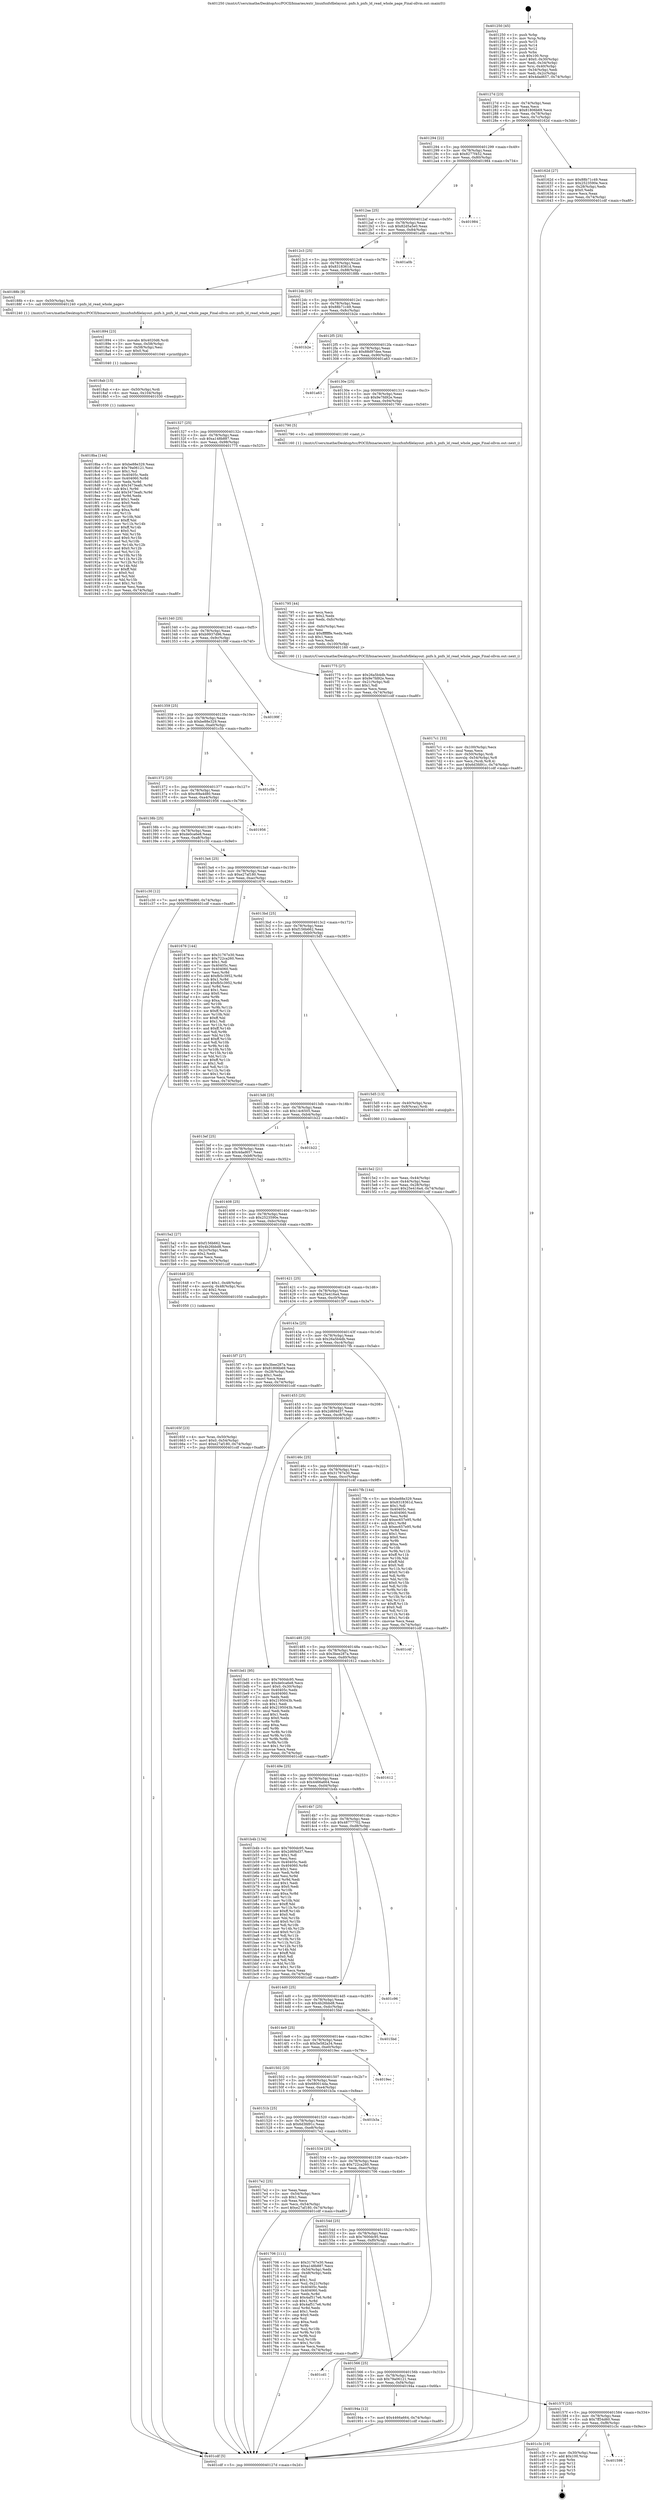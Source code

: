 digraph "0x401250" {
  label = "0x401250 (/mnt/c/Users/mathe/Desktop/tcc/POCII/binaries/extr_linuxfsnfsfilelayout..pnfs.h_pnfs_ld_read_whole_page_Final-ollvm.out::main(0))"
  labelloc = "t"
  node[shape=record]

  Entry [label="",width=0.3,height=0.3,shape=circle,fillcolor=black,style=filled]
  "0x40127d" [label="{
     0x40127d [23]\l
     | [instrs]\l
     &nbsp;&nbsp;0x40127d \<+3\>: mov -0x74(%rbp),%eax\l
     &nbsp;&nbsp;0x401280 \<+2\>: mov %eax,%ecx\l
     &nbsp;&nbsp;0x401282 \<+6\>: sub $0x81806b69,%ecx\l
     &nbsp;&nbsp;0x401288 \<+3\>: mov %eax,-0x78(%rbp)\l
     &nbsp;&nbsp;0x40128b \<+3\>: mov %ecx,-0x7c(%rbp)\l
     &nbsp;&nbsp;0x40128e \<+6\>: je 000000000040162d \<main+0x3dd\>\l
  }"]
  "0x40162d" [label="{
     0x40162d [27]\l
     | [instrs]\l
     &nbsp;&nbsp;0x40162d \<+5\>: mov $0x88b71c49,%eax\l
     &nbsp;&nbsp;0x401632 \<+5\>: mov $0x2523590e,%ecx\l
     &nbsp;&nbsp;0x401637 \<+3\>: mov -0x28(%rbp),%edx\l
     &nbsp;&nbsp;0x40163a \<+3\>: cmp $0x0,%edx\l
     &nbsp;&nbsp;0x40163d \<+3\>: cmove %ecx,%eax\l
     &nbsp;&nbsp;0x401640 \<+3\>: mov %eax,-0x74(%rbp)\l
     &nbsp;&nbsp;0x401643 \<+5\>: jmp 0000000000401cdf \<main+0xa8f\>\l
  }"]
  "0x401294" [label="{
     0x401294 [22]\l
     | [instrs]\l
     &nbsp;&nbsp;0x401294 \<+5\>: jmp 0000000000401299 \<main+0x49\>\l
     &nbsp;&nbsp;0x401299 \<+3\>: mov -0x78(%rbp),%eax\l
     &nbsp;&nbsp;0x40129c \<+5\>: sub $0x8277f452,%eax\l
     &nbsp;&nbsp;0x4012a1 \<+3\>: mov %eax,-0x80(%rbp)\l
     &nbsp;&nbsp;0x4012a4 \<+6\>: je 0000000000401984 \<main+0x734\>\l
  }"]
  Exit [label="",width=0.3,height=0.3,shape=circle,fillcolor=black,style=filled,peripheries=2]
  "0x401984" [label="{
     0x401984\l
  }", style=dashed]
  "0x4012aa" [label="{
     0x4012aa [25]\l
     | [instrs]\l
     &nbsp;&nbsp;0x4012aa \<+5\>: jmp 00000000004012af \<main+0x5f\>\l
     &nbsp;&nbsp;0x4012af \<+3\>: mov -0x78(%rbp),%eax\l
     &nbsp;&nbsp;0x4012b2 \<+5\>: sub $0x82d5a5e0,%eax\l
     &nbsp;&nbsp;0x4012b7 \<+6\>: mov %eax,-0x84(%rbp)\l
     &nbsp;&nbsp;0x4012bd \<+6\>: je 0000000000401a0b \<main+0x7bb\>\l
  }"]
  "0x401598" [label="{
     0x401598\l
  }", style=dashed]
  "0x401a0b" [label="{
     0x401a0b\l
  }", style=dashed]
  "0x4012c3" [label="{
     0x4012c3 [25]\l
     | [instrs]\l
     &nbsp;&nbsp;0x4012c3 \<+5\>: jmp 00000000004012c8 \<main+0x78\>\l
     &nbsp;&nbsp;0x4012c8 \<+3\>: mov -0x78(%rbp),%eax\l
     &nbsp;&nbsp;0x4012cb \<+5\>: sub $0x8318361d,%eax\l
     &nbsp;&nbsp;0x4012d0 \<+6\>: mov %eax,-0x88(%rbp)\l
     &nbsp;&nbsp;0x4012d6 \<+6\>: je 000000000040188b \<main+0x63b\>\l
  }"]
  "0x401c3c" [label="{
     0x401c3c [19]\l
     | [instrs]\l
     &nbsp;&nbsp;0x401c3c \<+3\>: mov -0x30(%rbp),%eax\l
     &nbsp;&nbsp;0x401c3f \<+7\>: add $0x100,%rsp\l
     &nbsp;&nbsp;0x401c46 \<+1\>: pop %rbx\l
     &nbsp;&nbsp;0x401c47 \<+2\>: pop %r12\l
     &nbsp;&nbsp;0x401c49 \<+2\>: pop %r14\l
     &nbsp;&nbsp;0x401c4b \<+2\>: pop %r15\l
     &nbsp;&nbsp;0x401c4d \<+1\>: pop %rbp\l
     &nbsp;&nbsp;0x401c4e \<+1\>: ret\l
  }"]
  "0x40188b" [label="{
     0x40188b [9]\l
     | [instrs]\l
     &nbsp;&nbsp;0x40188b \<+4\>: mov -0x50(%rbp),%rdi\l
     &nbsp;&nbsp;0x40188f \<+5\>: call 0000000000401240 \<pnfs_ld_read_whole_page\>\l
     | [calls]\l
     &nbsp;&nbsp;0x401240 \{1\} (/mnt/c/Users/mathe/Desktop/tcc/POCII/binaries/extr_linuxfsnfsfilelayout..pnfs.h_pnfs_ld_read_whole_page_Final-ollvm.out::pnfs_ld_read_whole_page)\l
  }"]
  "0x4012dc" [label="{
     0x4012dc [25]\l
     | [instrs]\l
     &nbsp;&nbsp;0x4012dc \<+5\>: jmp 00000000004012e1 \<main+0x91\>\l
     &nbsp;&nbsp;0x4012e1 \<+3\>: mov -0x78(%rbp),%eax\l
     &nbsp;&nbsp;0x4012e4 \<+5\>: sub $0x88b71c49,%eax\l
     &nbsp;&nbsp;0x4012e9 \<+6\>: mov %eax,-0x8c(%rbp)\l
     &nbsp;&nbsp;0x4012ef \<+6\>: je 0000000000401b2e \<main+0x8de\>\l
  }"]
  "0x40157f" [label="{
     0x40157f [25]\l
     | [instrs]\l
     &nbsp;&nbsp;0x40157f \<+5\>: jmp 0000000000401584 \<main+0x334\>\l
     &nbsp;&nbsp;0x401584 \<+3\>: mov -0x78(%rbp),%eax\l
     &nbsp;&nbsp;0x401587 \<+5\>: sub $0x7ff34d60,%eax\l
     &nbsp;&nbsp;0x40158c \<+6\>: mov %eax,-0xf8(%rbp)\l
     &nbsp;&nbsp;0x401592 \<+6\>: je 0000000000401c3c \<main+0x9ec\>\l
  }"]
  "0x401b2e" [label="{
     0x401b2e\l
  }", style=dashed]
  "0x4012f5" [label="{
     0x4012f5 [25]\l
     | [instrs]\l
     &nbsp;&nbsp;0x4012f5 \<+5\>: jmp 00000000004012fa \<main+0xaa\>\l
     &nbsp;&nbsp;0x4012fa \<+3\>: mov -0x78(%rbp),%eax\l
     &nbsp;&nbsp;0x4012fd \<+5\>: sub $0x88d97dee,%eax\l
     &nbsp;&nbsp;0x401302 \<+6\>: mov %eax,-0x90(%rbp)\l
     &nbsp;&nbsp;0x401308 \<+6\>: je 0000000000401a63 \<main+0x813\>\l
  }"]
  "0x40194a" [label="{
     0x40194a [12]\l
     | [instrs]\l
     &nbsp;&nbsp;0x40194a \<+7\>: movl $0x4466a664,-0x74(%rbp)\l
     &nbsp;&nbsp;0x401951 \<+5\>: jmp 0000000000401cdf \<main+0xa8f\>\l
  }"]
  "0x401a63" [label="{
     0x401a63\l
  }", style=dashed]
  "0x40130e" [label="{
     0x40130e [25]\l
     | [instrs]\l
     &nbsp;&nbsp;0x40130e \<+5\>: jmp 0000000000401313 \<main+0xc3\>\l
     &nbsp;&nbsp;0x401313 \<+3\>: mov -0x78(%rbp),%eax\l
     &nbsp;&nbsp;0x401316 \<+5\>: sub $0x9e7fd92e,%eax\l
     &nbsp;&nbsp;0x40131b \<+6\>: mov %eax,-0x94(%rbp)\l
     &nbsp;&nbsp;0x401321 \<+6\>: je 0000000000401790 \<main+0x540\>\l
  }"]
  "0x401566" [label="{
     0x401566 [25]\l
     | [instrs]\l
     &nbsp;&nbsp;0x401566 \<+5\>: jmp 000000000040156b \<main+0x31b\>\l
     &nbsp;&nbsp;0x40156b \<+3\>: mov -0x78(%rbp),%eax\l
     &nbsp;&nbsp;0x40156e \<+5\>: sub $0x79a06121,%eax\l
     &nbsp;&nbsp;0x401573 \<+6\>: mov %eax,-0xf4(%rbp)\l
     &nbsp;&nbsp;0x401579 \<+6\>: je 000000000040194a \<main+0x6fa\>\l
  }"]
  "0x401790" [label="{
     0x401790 [5]\l
     | [instrs]\l
     &nbsp;&nbsp;0x401790 \<+5\>: call 0000000000401160 \<next_i\>\l
     | [calls]\l
     &nbsp;&nbsp;0x401160 \{1\} (/mnt/c/Users/mathe/Desktop/tcc/POCII/binaries/extr_linuxfsnfsfilelayout..pnfs.h_pnfs_ld_read_whole_page_Final-ollvm.out::next_i)\l
  }"]
  "0x401327" [label="{
     0x401327 [25]\l
     | [instrs]\l
     &nbsp;&nbsp;0x401327 \<+5\>: jmp 000000000040132c \<main+0xdc\>\l
     &nbsp;&nbsp;0x40132c \<+3\>: mov -0x78(%rbp),%eax\l
     &nbsp;&nbsp;0x40132f \<+5\>: sub $0xa148b887,%eax\l
     &nbsp;&nbsp;0x401334 \<+6\>: mov %eax,-0x98(%rbp)\l
     &nbsp;&nbsp;0x40133a \<+6\>: je 0000000000401775 \<main+0x525\>\l
  }"]
  "0x401cd1" [label="{
     0x401cd1\l
  }", style=dashed]
  "0x401775" [label="{
     0x401775 [27]\l
     | [instrs]\l
     &nbsp;&nbsp;0x401775 \<+5\>: mov $0x26a5b4db,%eax\l
     &nbsp;&nbsp;0x40177a \<+5\>: mov $0x9e7fd92e,%ecx\l
     &nbsp;&nbsp;0x40177f \<+3\>: mov -0x21(%rbp),%dl\l
     &nbsp;&nbsp;0x401782 \<+3\>: test $0x1,%dl\l
     &nbsp;&nbsp;0x401785 \<+3\>: cmovne %ecx,%eax\l
     &nbsp;&nbsp;0x401788 \<+3\>: mov %eax,-0x74(%rbp)\l
     &nbsp;&nbsp;0x40178b \<+5\>: jmp 0000000000401cdf \<main+0xa8f\>\l
  }"]
  "0x401340" [label="{
     0x401340 [25]\l
     | [instrs]\l
     &nbsp;&nbsp;0x401340 \<+5\>: jmp 0000000000401345 \<main+0xf5\>\l
     &nbsp;&nbsp;0x401345 \<+3\>: mov -0x78(%rbp),%eax\l
     &nbsp;&nbsp;0x401348 \<+5\>: sub $0xb9937d96,%eax\l
     &nbsp;&nbsp;0x40134d \<+6\>: mov %eax,-0x9c(%rbp)\l
     &nbsp;&nbsp;0x401353 \<+6\>: je 000000000040199f \<main+0x74f\>\l
  }"]
  "0x4018ba" [label="{
     0x4018ba [144]\l
     | [instrs]\l
     &nbsp;&nbsp;0x4018ba \<+5\>: mov $0xbe88e329,%eax\l
     &nbsp;&nbsp;0x4018bf \<+5\>: mov $0x79a06121,%esi\l
     &nbsp;&nbsp;0x4018c4 \<+2\>: mov $0x1,%cl\l
     &nbsp;&nbsp;0x4018c6 \<+7\>: mov 0x40405c,%edx\l
     &nbsp;&nbsp;0x4018cd \<+8\>: mov 0x404060,%r8d\l
     &nbsp;&nbsp;0x4018d5 \<+3\>: mov %edx,%r9d\l
     &nbsp;&nbsp;0x4018d8 \<+7\>: sub $0x3473eafc,%r9d\l
     &nbsp;&nbsp;0x4018df \<+4\>: sub $0x1,%r9d\l
     &nbsp;&nbsp;0x4018e3 \<+7\>: add $0x3473eafc,%r9d\l
     &nbsp;&nbsp;0x4018ea \<+4\>: imul %r9d,%edx\l
     &nbsp;&nbsp;0x4018ee \<+3\>: and $0x1,%edx\l
     &nbsp;&nbsp;0x4018f1 \<+3\>: cmp $0x0,%edx\l
     &nbsp;&nbsp;0x4018f4 \<+4\>: sete %r10b\l
     &nbsp;&nbsp;0x4018f8 \<+4\>: cmp $0xa,%r8d\l
     &nbsp;&nbsp;0x4018fc \<+4\>: setl %r11b\l
     &nbsp;&nbsp;0x401900 \<+3\>: mov %r10b,%bl\l
     &nbsp;&nbsp;0x401903 \<+3\>: xor $0xff,%bl\l
     &nbsp;&nbsp;0x401906 \<+3\>: mov %r11b,%r14b\l
     &nbsp;&nbsp;0x401909 \<+4\>: xor $0xff,%r14b\l
     &nbsp;&nbsp;0x40190d \<+3\>: xor $0x0,%cl\l
     &nbsp;&nbsp;0x401910 \<+3\>: mov %bl,%r15b\l
     &nbsp;&nbsp;0x401913 \<+4\>: and $0x0,%r15b\l
     &nbsp;&nbsp;0x401917 \<+3\>: and %cl,%r10b\l
     &nbsp;&nbsp;0x40191a \<+3\>: mov %r14b,%r12b\l
     &nbsp;&nbsp;0x40191d \<+4\>: and $0x0,%r12b\l
     &nbsp;&nbsp;0x401921 \<+3\>: and %cl,%r11b\l
     &nbsp;&nbsp;0x401924 \<+3\>: or %r10b,%r15b\l
     &nbsp;&nbsp;0x401927 \<+3\>: or %r11b,%r12b\l
     &nbsp;&nbsp;0x40192a \<+3\>: xor %r12b,%r15b\l
     &nbsp;&nbsp;0x40192d \<+3\>: or %r14b,%bl\l
     &nbsp;&nbsp;0x401930 \<+3\>: xor $0xff,%bl\l
     &nbsp;&nbsp;0x401933 \<+3\>: or $0x0,%cl\l
     &nbsp;&nbsp;0x401936 \<+2\>: and %cl,%bl\l
     &nbsp;&nbsp;0x401938 \<+3\>: or %bl,%r15b\l
     &nbsp;&nbsp;0x40193b \<+4\>: test $0x1,%r15b\l
     &nbsp;&nbsp;0x40193f \<+3\>: cmovne %esi,%eax\l
     &nbsp;&nbsp;0x401942 \<+3\>: mov %eax,-0x74(%rbp)\l
     &nbsp;&nbsp;0x401945 \<+5\>: jmp 0000000000401cdf \<main+0xa8f\>\l
  }"]
  "0x40199f" [label="{
     0x40199f\l
  }", style=dashed]
  "0x401359" [label="{
     0x401359 [25]\l
     | [instrs]\l
     &nbsp;&nbsp;0x401359 \<+5\>: jmp 000000000040135e \<main+0x10e\>\l
     &nbsp;&nbsp;0x40135e \<+3\>: mov -0x78(%rbp),%eax\l
     &nbsp;&nbsp;0x401361 \<+5\>: sub $0xbe88e329,%eax\l
     &nbsp;&nbsp;0x401366 \<+6\>: mov %eax,-0xa0(%rbp)\l
     &nbsp;&nbsp;0x40136c \<+6\>: je 0000000000401c5b \<main+0xa0b\>\l
  }"]
  "0x4018ab" [label="{
     0x4018ab [15]\l
     | [instrs]\l
     &nbsp;&nbsp;0x4018ab \<+4\>: mov -0x50(%rbp),%rdi\l
     &nbsp;&nbsp;0x4018af \<+6\>: mov %eax,-0x104(%rbp)\l
     &nbsp;&nbsp;0x4018b5 \<+5\>: call 0000000000401030 \<free@plt\>\l
     | [calls]\l
     &nbsp;&nbsp;0x401030 \{1\} (unknown)\l
  }"]
  "0x401c5b" [label="{
     0x401c5b\l
  }", style=dashed]
  "0x401372" [label="{
     0x401372 [25]\l
     | [instrs]\l
     &nbsp;&nbsp;0x401372 \<+5\>: jmp 0000000000401377 \<main+0x127\>\l
     &nbsp;&nbsp;0x401377 \<+3\>: mov -0x78(%rbp),%eax\l
     &nbsp;&nbsp;0x40137a \<+5\>: sub $0xc69a4d80,%eax\l
     &nbsp;&nbsp;0x40137f \<+6\>: mov %eax,-0xa4(%rbp)\l
     &nbsp;&nbsp;0x401385 \<+6\>: je 0000000000401956 \<main+0x706\>\l
  }"]
  "0x401894" [label="{
     0x401894 [23]\l
     | [instrs]\l
     &nbsp;&nbsp;0x401894 \<+10\>: movabs $0x4020d6,%rdi\l
     &nbsp;&nbsp;0x40189e \<+3\>: mov %eax,-0x58(%rbp)\l
     &nbsp;&nbsp;0x4018a1 \<+3\>: mov -0x58(%rbp),%esi\l
     &nbsp;&nbsp;0x4018a4 \<+2\>: mov $0x0,%al\l
     &nbsp;&nbsp;0x4018a6 \<+5\>: call 0000000000401040 \<printf@plt\>\l
     | [calls]\l
     &nbsp;&nbsp;0x401040 \{1\} (unknown)\l
  }"]
  "0x401956" [label="{
     0x401956\l
  }", style=dashed]
  "0x40138b" [label="{
     0x40138b [25]\l
     | [instrs]\l
     &nbsp;&nbsp;0x40138b \<+5\>: jmp 0000000000401390 \<main+0x140\>\l
     &nbsp;&nbsp;0x401390 \<+3\>: mov -0x78(%rbp),%eax\l
     &nbsp;&nbsp;0x401393 \<+5\>: sub $0xde0ca6e8,%eax\l
     &nbsp;&nbsp;0x401398 \<+6\>: mov %eax,-0xa8(%rbp)\l
     &nbsp;&nbsp;0x40139e \<+6\>: je 0000000000401c30 \<main+0x9e0\>\l
  }"]
  "0x4017c1" [label="{
     0x4017c1 [33]\l
     | [instrs]\l
     &nbsp;&nbsp;0x4017c1 \<+6\>: mov -0x100(%rbp),%ecx\l
     &nbsp;&nbsp;0x4017c7 \<+3\>: imul %eax,%ecx\l
     &nbsp;&nbsp;0x4017ca \<+4\>: mov -0x50(%rbp),%rdi\l
     &nbsp;&nbsp;0x4017ce \<+4\>: movslq -0x54(%rbp),%r8\l
     &nbsp;&nbsp;0x4017d2 \<+4\>: mov %ecx,(%rdi,%r8,4)\l
     &nbsp;&nbsp;0x4017d6 \<+7\>: movl $0x6d3fd91c,-0x74(%rbp)\l
     &nbsp;&nbsp;0x4017dd \<+5\>: jmp 0000000000401cdf \<main+0xa8f\>\l
  }"]
  "0x401c30" [label="{
     0x401c30 [12]\l
     | [instrs]\l
     &nbsp;&nbsp;0x401c30 \<+7\>: movl $0x7ff34d60,-0x74(%rbp)\l
     &nbsp;&nbsp;0x401c37 \<+5\>: jmp 0000000000401cdf \<main+0xa8f\>\l
  }"]
  "0x4013a4" [label="{
     0x4013a4 [25]\l
     | [instrs]\l
     &nbsp;&nbsp;0x4013a4 \<+5\>: jmp 00000000004013a9 \<main+0x159\>\l
     &nbsp;&nbsp;0x4013a9 \<+3\>: mov -0x78(%rbp),%eax\l
     &nbsp;&nbsp;0x4013ac \<+5\>: sub $0xe27af180,%eax\l
     &nbsp;&nbsp;0x4013b1 \<+6\>: mov %eax,-0xac(%rbp)\l
     &nbsp;&nbsp;0x4013b7 \<+6\>: je 0000000000401676 \<main+0x426\>\l
  }"]
  "0x401795" [label="{
     0x401795 [44]\l
     | [instrs]\l
     &nbsp;&nbsp;0x401795 \<+2\>: xor %ecx,%ecx\l
     &nbsp;&nbsp;0x401797 \<+5\>: mov $0x2,%edx\l
     &nbsp;&nbsp;0x40179c \<+6\>: mov %edx,-0xfc(%rbp)\l
     &nbsp;&nbsp;0x4017a2 \<+1\>: cltd\l
     &nbsp;&nbsp;0x4017a3 \<+6\>: mov -0xfc(%rbp),%esi\l
     &nbsp;&nbsp;0x4017a9 \<+2\>: idiv %esi\l
     &nbsp;&nbsp;0x4017ab \<+6\>: imul $0xfffffffe,%edx,%edx\l
     &nbsp;&nbsp;0x4017b1 \<+3\>: sub $0x1,%ecx\l
     &nbsp;&nbsp;0x4017b4 \<+2\>: sub %ecx,%edx\l
     &nbsp;&nbsp;0x4017b6 \<+6\>: mov %edx,-0x100(%rbp)\l
     &nbsp;&nbsp;0x4017bc \<+5\>: call 0000000000401160 \<next_i\>\l
     | [calls]\l
     &nbsp;&nbsp;0x401160 \{1\} (/mnt/c/Users/mathe/Desktop/tcc/POCII/binaries/extr_linuxfsnfsfilelayout..pnfs.h_pnfs_ld_read_whole_page_Final-ollvm.out::next_i)\l
  }"]
  "0x401676" [label="{
     0x401676 [144]\l
     | [instrs]\l
     &nbsp;&nbsp;0x401676 \<+5\>: mov $0x31767e30,%eax\l
     &nbsp;&nbsp;0x40167b \<+5\>: mov $0x722ca260,%ecx\l
     &nbsp;&nbsp;0x401680 \<+2\>: mov $0x1,%dl\l
     &nbsp;&nbsp;0x401682 \<+7\>: mov 0x40405c,%esi\l
     &nbsp;&nbsp;0x401689 \<+7\>: mov 0x404060,%edi\l
     &nbsp;&nbsp;0x401690 \<+3\>: mov %esi,%r8d\l
     &nbsp;&nbsp;0x401693 \<+7\>: add $0xfb5c3952,%r8d\l
     &nbsp;&nbsp;0x40169a \<+4\>: sub $0x1,%r8d\l
     &nbsp;&nbsp;0x40169e \<+7\>: sub $0xfb5c3952,%r8d\l
     &nbsp;&nbsp;0x4016a5 \<+4\>: imul %r8d,%esi\l
     &nbsp;&nbsp;0x4016a9 \<+3\>: and $0x1,%esi\l
     &nbsp;&nbsp;0x4016ac \<+3\>: cmp $0x0,%esi\l
     &nbsp;&nbsp;0x4016af \<+4\>: sete %r9b\l
     &nbsp;&nbsp;0x4016b3 \<+3\>: cmp $0xa,%edi\l
     &nbsp;&nbsp;0x4016b6 \<+4\>: setl %r10b\l
     &nbsp;&nbsp;0x4016ba \<+3\>: mov %r9b,%r11b\l
     &nbsp;&nbsp;0x4016bd \<+4\>: xor $0xff,%r11b\l
     &nbsp;&nbsp;0x4016c1 \<+3\>: mov %r10b,%bl\l
     &nbsp;&nbsp;0x4016c4 \<+3\>: xor $0xff,%bl\l
     &nbsp;&nbsp;0x4016c7 \<+3\>: xor $0x1,%dl\l
     &nbsp;&nbsp;0x4016ca \<+3\>: mov %r11b,%r14b\l
     &nbsp;&nbsp;0x4016cd \<+4\>: and $0xff,%r14b\l
     &nbsp;&nbsp;0x4016d1 \<+3\>: and %dl,%r9b\l
     &nbsp;&nbsp;0x4016d4 \<+3\>: mov %bl,%r15b\l
     &nbsp;&nbsp;0x4016d7 \<+4\>: and $0xff,%r15b\l
     &nbsp;&nbsp;0x4016db \<+3\>: and %dl,%r10b\l
     &nbsp;&nbsp;0x4016de \<+3\>: or %r9b,%r14b\l
     &nbsp;&nbsp;0x4016e1 \<+3\>: or %r10b,%r15b\l
     &nbsp;&nbsp;0x4016e4 \<+3\>: xor %r15b,%r14b\l
     &nbsp;&nbsp;0x4016e7 \<+3\>: or %bl,%r11b\l
     &nbsp;&nbsp;0x4016ea \<+4\>: xor $0xff,%r11b\l
     &nbsp;&nbsp;0x4016ee \<+3\>: or $0x1,%dl\l
     &nbsp;&nbsp;0x4016f1 \<+3\>: and %dl,%r11b\l
     &nbsp;&nbsp;0x4016f4 \<+3\>: or %r11b,%r14b\l
     &nbsp;&nbsp;0x4016f7 \<+4\>: test $0x1,%r14b\l
     &nbsp;&nbsp;0x4016fb \<+3\>: cmovne %ecx,%eax\l
     &nbsp;&nbsp;0x4016fe \<+3\>: mov %eax,-0x74(%rbp)\l
     &nbsp;&nbsp;0x401701 \<+5\>: jmp 0000000000401cdf \<main+0xa8f\>\l
  }"]
  "0x4013bd" [label="{
     0x4013bd [25]\l
     | [instrs]\l
     &nbsp;&nbsp;0x4013bd \<+5\>: jmp 00000000004013c2 \<main+0x172\>\l
     &nbsp;&nbsp;0x4013c2 \<+3\>: mov -0x78(%rbp),%eax\l
     &nbsp;&nbsp;0x4013c5 \<+5\>: sub $0xf156b662,%eax\l
     &nbsp;&nbsp;0x4013ca \<+6\>: mov %eax,-0xb0(%rbp)\l
     &nbsp;&nbsp;0x4013d0 \<+6\>: je 00000000004015d5 \<main+0x385\>\l
  }"]
  "0x40154d" [label="{
     0x40154d [25]\l
     | [instrs]\l
     &nbsp;&nbsp;0x40154d \<+5\>: jmp 0000000000401552 \<main+0x302\>\l
     &nbsp;&nbsp;0x401552 \<+3\>: mov -0x78(%rbp),%eax\l
     &nbsp;&nbsp;0x401555 \<+5\>: sub $0x7600dc95,%eax\l
     &nbsp;&nbsp;0x40155a \<+6\>: mov %eax,-0xf0(%rbp)\l
     &nbsp;&nbsp;0x401560 \<+6\>: je 0000000000401cd1 \<main+0xa81\>\l
  }"]
  "0x4015d5" [label="{
     0x4015d5 [13]\l
     | [instrs]\l
     &nbsp;&nbsp;0x4015d5 \<+4\>: mov -0x40(%rbp),%rax\l
     &nbsp;&nbsp;0x4015d9 \<+4\>: mov 0x8(%rax),%rdi\l
     &nbsp;&nbsp;0x4015dd \<+5\>: call 0000000000401060 \<atoi@plt\>\l
     | [calls]\l
     &nbsp;&nbsp;0x401060 \{1\} (unknown)\l
  }"]
  "0x4013d6" [label="{
     0x4013d6 [25]\l
     | [instrs]\l
     &nbsp;&nbsp;0x4013d6 \<+5\>: jmp 00000000004013db \<main+0x18b\>\l
     &nbsp;&nbsp;0x4013db \<+3\>: mov -0x78(%rbp),%eax\l
     &nbsp;&nbsp;0x4013de \<+5\>: sub $0x14c6505,%eax\l
     &nbsp;&nbsp;0x4013e3 \<+6\>: mov %eax,-0xb4(%rbp)\l
     &nbsp;&nbsp;0x4013e9 \<+6\>: je 0000000000401b22 \<main+0x8d2\>\l
  }"]
  "0x401706" [label="{
     0x401706 [111]\l
     | [instrs]\l
     &nbsp;&nbsp;0x401706 \<+5\>: mov $0x31767e30,%eax\l
     &nbsp;&nbsp;0x40170b \<+5\>: mov $0xa148b887,%ecx\l
     &nbsp;&nbsp;0x401710 \<+3\>: mov -0x54(%rbp),%edx\l
     &nbsp;&nbsp;0x401713 \<+3\>: cmp -0x48(%rbp),%edx\l
     &nbsp;&nbsp;0x401716 \<+4\>: setl %sil\l
     &nbsp;&nbsp;0x40171a \<+4\>: and $0x1,%sil\l
     &nbsp;&nbsp;0x40171e \<+4\>: mov %sil,-0x21(%rbp)\l
     &nbsp;&nbsp;0x401722 \<+7\>: mov 0x40405c,%edx\l
     &nbsp;&nbsp;0x401729 \<+7\>: mov 0x404060,%edi\l
     &nbsp;&nbsp;0x401730 \<+3\>: mov %edx,%r8d\l
     &nbsp;&nbsp;0x401733 \<+7\>: add $0x4af517e6,%r8d\l
     &nbsp;&nbsp;0x40173a \<+4\>: sub $0x1,%r8d\l
     &nbsp;&nbsp;0x40173e \<+7\>: sub $0x4af517e6,%r8d\l
     &nbsp;&nbsp;0x401745 \<+4\>: imul %r8d,%edx\l
     &nbsp;&nbsp;0x401749 \<+3\>: and $0x1,%edx\l
     &nbsp;&nbsp;0x40174c \<+3\>: cmp $0x0,%edx\l
     &nbsp;&nbsp;0x40174f \<+4\>: sete %sil\l
     &nbsp;&nbsp;0x401753 \<+3\>: cmp $0xa,%edi\l
     &nbsp;&nbsp;0x401756 \<+4\>: setl %r9b\l
     &nbsp;&nbsp;0x40175a \<+3\>: mov %sil,%r10b\l
     &nbsp;&nbsp;0x40175d \<+3\>: and %r9b,%r10b\l
     &nbsp;&nbsp;0x401760 \<+3\>: xor %r9b,%sil\l
     &nbsp;&nbsp;0x401763 \<+3\>: or %sil,%r10b\l
     &nbsp;&nbsp;0x401766 \<+4\>: test $0x1,%r10b\l
     &nbsp;&nbsp;0x40176a \<+3\>: cmovne %ecx,%eax\l
     &nbsp;&nbsp;0x40176d \<+3\>: mov %eax,-0x74(%rbp)\l
     &nbsp;&nbsp;0x401770 \<+5\>: jmp 0000000000401cdf \<main+0xa8f\>\l
  }"]
  "0x401b22" [label="{
     0x401b22\l
  }", style=dashed]
  "0x4013ef" [label="{
     0x4013ef [25]\l
     | [instrs]\l
     &nbsp;&nbsp;0x4013ef \<+5\>: jmp 00000000004013f4 \<main+0x1a4\>\l
     &nbsp;&nbsp;0x4013f4 \<+3\>: mov -0x78(%rbp),%eax\l
     &nbsp;&nbsp;0x4013f7 \<+5\>: sub $0x4dad657,%eax\l
     &nbsp;&nbsp;0x4013fc \<+6\>: mov %eax,-0xb8(%rbp)\l
     &nbsp;&nbsp;0x401402 \<+6\>: je 00000000004015a2 \<main+0x352\>\l
  }"]
  "0x401534" [label="{
     0x401534 [25]\l
     | [instrs]\l
     &nbsp;&nbsp;0x401534 \<+5\>: jmp 0000000000401539 \<main+0x2e9\>\l
     &nbsp;&nbsp;0x401539 \<+3\>: mov -0x78(%rbp),%eax\l
     &nbsp;&nbsp;0x40153c \<+5\>: sub $0x722ca260,%eax\l
     &nbsp;&nbsp;0x401541 \<+6\>: mov %eax,-0xec(%rbp)\l
     &nbsp;&nbsp;0x401547 \<+6\>: je 0000000000401706 \<main+0x4b6\>\l
  }"]
  "0x4015a2" [label="{
     0x4015a2 [27]\l
     | [instrs]\l
     &nbsp;&nbsp;0x4015a2 \<+5\>: mov $0xf156b662,%eax\l
     &nbsp;&nbsp;0x4015a7 \<+5\>: mov $0x4b26bbd8,%ecx\l
     &nbsp;&nbsp;0x4015ac \<+3\>: mov -0x2c(%rbp),%edx\l
     &nbsp;&nbsp;0x4015af \<+3\>: cmp $0x2,%edx\l
     &nbsp;&nbsp;0x4015b2 \<+3\>: cmovne %ecx,%eax\l
     &nbsp;&nbsp;0x4015b5 \<+3\>: mov %eax,-0x74(%rbp)\l
     &nbsp;&nbsp;0x4015b8 \<+5\>: jmp 0000000000401cdf \<main+0xa8f\>\l
  }"]
  "0x401408" [label="{
     0x401408 [25]\l
     | [instrs]\l
     &nbsp;&nbsp;0x401408 \<+5\>: jmp 000000000040140d \<main+0x1bd\>\l
     &nbsp;&nbsp;0x40140d \<+3\>: mov -0x78(%rbp),%eax\l
     &nbsp;&nbsp;0x401410 \<+5\>: sub $0x2523590e,%eax\l
     &nbsp;&nbsp;0x401415 \<+6\>: mov %eax,-0xbc(%rbp)\l
     &nbsp;&nbsp;0x40141b \<+6\>: je 0000000000401648 \<main+0x3f8\>\l
  }"]
  "0x401cdf" [label="{
     0x401cdf [5]\l
     | [instrs]\l
     &nbsp;&nbsp;0x401cdf \<+5\>: jmp 000000000040127d \<main+0x2d\>\l
  }"]
  "0x401250" [label="{
     0x401250 [45]\l
     | [instrs]\l
     &nbsp;&nbsp;0x401250 \<+1\>: push %rbp\l
     &nbsp;&nbsp;0x401251 \<+3\>: mov %rsp,%rbp\l
     &nbsp;&nbsp;0x401254 \<+2\>: push %r15\l
     &nbsp;&nbsp;0x401256 \<+2\>: push %r14\l
     &nbsp;&nbsp;0x401258 \<+2\>: push %r12\l
     &nbsp;&nbsp;0x40125a \<+1\>: push %rbx\l
     &nbsp;&nbsp;0x40125b \<+7\>: sub $0x100,%rsp\l
     &nbsp;&nbsp;0x401262 \<+7\>: movl $0x0,-0x30(%rbp)\l
     &nbsp;&nbsp;0x401269 \<+3\>: mov %edi,-0x34(%rbp)\l
     &nbsp;&nbsp;0x40126c \<+4\>: mov %rsi,-0x40(%rbp)\l
     &nbsp;&nbsp;0x401270 \<+3\>: mov -0x34(%rbp),%edi\l
     &nbsp;&nbsp;0x401273 \<+3\>: mov %edi,-0x2c(%rbp)\l
     &nbsp;&nbsp;0x401276 \<+7\>: movl $0x4dad657,-0x74(%rbp)\l
  }"]
  "0x4015e2" [label="{
     0x4015e2 [21]\l
     | [instrs]\l
     &nbsp;&nbsp;0x4015e2 \<+3\>: mov %eax,-0x44(%rbp)\l
     &nbsp;&nbsp;0x4015e5 \<+3\>: mov -0x44(%rbp),%eax\l
     &nbsp;&nbsp;0x4015e8 \<+3\>: mov %eax,-0x28(%rbp)\l
     &nbsp;&nbsp;0x4015eb \<+7\>: movl $0x25e416a4,-0x74(%rbp)\l
     &nbsp;&nbsp;0x4015f2 \<+5\>: jmp 0000000000401cdf \<main+0xa8f\>\l
  }"]
  "0x4017e2" [label="{
     0x4017e2 [25]\l
     | [instrs]\l
     &nbsp;&nbsp;0x4017e2 \<+2\>: xor %eax,%eax\l
     &nbsp;&nbsp;0x4017e4 \<+3\>: mov -0x54(%rbp),%ecx\l
     &nbsp;&nbsp;0x4017e7 \<+3\>: sub $0x1,%eax\l
     &nbsp;&nbsp;0x4017ea \<+2\>: sub %eax,%ecx\l
     &nbsp;&nbsp;0x4017ec \<+3\>: mov %ecx,-0x54(%rbp)\l
     &nbsp;&nbsp;0x4017ef \<+7\>: movl $0xe27af180,-0x74(%rbp)\l
     &nbsp;&nbsp;0x4017f6 \<+5\>: jmp 0000000000401cdf \<main+0xa8f\>\l
  }"]
  "0x401648" [label="{
     0x401648 [23]\l
     | [instrs]\l
     &nbsp;&nbsp;0x401648 \<+7\>: movl $0x1,-0x48(%rbp)\l
     &nbsp;&nbsp;0x40164f \<+4\>: movslq -0x48(%rbp),%rax\l
     &nbsp;&nbsp;0x401653 \<+4\>: shl $0x2,%rax\l
     &nbsp;&nbsp;0x401657 \<+3\>: mov %rax,%rdi\l
     &nbsp;&nbsp;0x40165a \<+5\>: call 0000000000401050 \<malloc@plt\>\l
     | [calls]\l
     &nbsp;&nbsp;0x401050 \{1\} (unknown)\l
  }"]
  "0x401421" [label="{
     0x401421 [25]\l
     | [instrs]\l
     &nbsp;&nbsp;0x401421 \<+5\>: jmp 0000000000401426 \<main+0x1d6\>\l
     &nbsp;&nbsp;0x401426 \<+3\>: mov -0x78(%rbp),%eax\l
     &nbsp;&nbsp;0x401429 \<+5\>: sub $0x25e416a4,%eax\l
     &nbsp;&nbsp;0x40142e \<+6\>: mov %eax,-0xc0(%rbp)\l
     &nbsp;&nbsp;0x401434 \<+6\>: je 00000000004015f7 \<main+0x3a7\>\l
  }"]
  "0x40151b" [label="{
     0x40151b [25]\l
     | [instrs]\l
     &nbsp;&nbsp;0x40151b \<+5\>: jmp 0000000000401520 \<main+0x2d0\>\l
     &nbsp;&nbsp;0x401520 \<+3\>: mov -0x78(%rbp),%eax\l
     &nbsp;&nbsp;0x401523 \<+5\>: sub $0x6d3fd91c,%eax\l
     &nbsp;&nbsp;0x401528 \<+6\>: mov %eax,-0xe8(%rbp)\l
     &nbsp;&nbsp;0x40152e \<+6\>: je 00000000004017e2 \<main+0x592\>\l
  }"]
  "0x4015f7" [label="{
     0x4015f7 [27]\l
     | [instrs]\l
     &nbsp;&nbsp;0x4015f7 \<+5\>: mov $0x3bee287a,%eax\l
     &nbsp;&nbsp;0x4015fc \<+5\>: mov $0x81806b69,%ecx\l
     &nbsp;&nbsp;0x401601 \<+3\>: mov -0x28(%rbp),%edx\l
     &nbsp;&nbsp;0x401604 \<+3\>: cmp $0x1,%edx\l
     &nbsp;&nbsp;0x401607 \<+3\>: cmovl %ecx,%eax\l
     &nbsp;&nbsp;0x40160a \<+3\>: mov %eax,-0x74(%rbp)\l
     &nbsp;&nbsp;0x40160d \<+5\>: jmp 0000000000401cdf \<main+0xa8f\>\l
  }"]
  "0x40143a" [label="{
     0x40143a [25]\l
     | [instrs]\l
     &nbsp;&nbsp;0x40143a \<+5\>: jmp 000000000040143f \<main+0x1ef\>\l
     &nbsp;&nbsp;0x40143f \<+3\>: mov -0x78(%rbp),%eax\l
     &nbsp;&nbsp;0x401442 \<+5\>: sub $0x26a5b4db,%eax\l
     &nbsp;&nbsp;0x401447 \<+6\>: mov %eax,-0xc4(%rbp)\l
     &nbsp;&nbsp;0x40144d \<+6\>: je 00000000004017fb \<main+0x5ab\>\l
  }"]
  "0x40165f" [label="{
     0x40165f [23]\l
     | [instrs]\l
     &nbsp;&nbsp;0x40165f \<+4\>: mov %rax,-0x50(%rbp)\l
     &nbsp;&nbsp;0x401663 \<+7\>: movl $0x0,-0x54(%rbp)\l
     &nbsp;&nbsp;0x40166a \<+7\>: movl $0xe27af180,-0x74(%rbp)\l
     &nbsp;&nbsp;0x401671 \<+5\>: jmp 0000000000401cdf \<main+0xa8f\>\l
  }"]
  "0x401b3a" [label="{
     0x401b3a\l
  }", style=dashed]
  "0x4017fb" [label="{
     0x4017fb [144]\l
     | [instrs]\l
     &nbsp;&nbsp;0x4017fb \<+5\>: mov $0xbe88e329,%eax\l
     &nbsp;&nbsp;0x401800 \<+5\>: mov $0x8318361d,%ecx\l
     &nbsp;&nbsp;0x401805 \<+2\>: mov $0x1,%dl\l
     &nbsp;&nbsp;0x401807 \<+7\>: mov 0x40405c,%esi\l
     &nbsp;&nbsp;0x40180e \<+7\>: mov 0x404060,%edi\l
     &nbsp;&nbsp;0x401815 \<+3\>: mov %esi,%r8d\l
     &nbsp;&nbsp;0x401818 \<+7\>: add $0xec657e95,%r8d\l
     &nbsp;&nbsp;0x40181f \<+4\>: sub $0x1,%r8d\l
     &nbsp;&nbsp;0x401823 \<+7\>: sub $0xec657e95,%r8d\l
     &nbsp;&nbsp;0x40182a \<+4\>: imul %r8d,%esi\l
     &nbsp;&nbsp;0x40182e \<+3\>: and $0x1,%esi\l
     &nbsp;&nbsp;0x401831 \<+3\>: cmp $0x0,%esi\l
     &nbsp;&nbsp;0x401834 \<+4\>: sete %r9b\l
     &nbsp;&nbsp;0x401838 \<+3\>: cmp $0xa,%edi\l
     &nbsp;&nbsp;0x40183b \<+4\>: setl %r10b\l
     &nbsp;&nbsp;0x40183f \<+3\>: mov %r9b,%r11b\l
     &nbsp;&nbsp;0x401842 \<+4\>: xor $0xff,%r11b\l
     &nbsp;&nbsp;0x401846 \<+3\>: mov %r10b,%bl\l
     &nbsp;&nbsp;0x401849 \<+3\>: xor $0xff,%bl\l
     &nbsp;&nbsp;0x40184c \<+3\>: xor $0x0,%dl\l
     &nbsp;&nbsp;0x40184f \<+3\>: mov %r11b,%r14b\l
     &nbsp;&nbsp;0x401852 \<+4\>: and $0x0,%r14b\l
     &nbsp;&nbsp;0x401856 \<+3\>: and %dl,%r9b\l
     &nbsp;&nbsp;0x401859 \<+3\>: mov %bl,%r15b\l
     &nbsp;&nbsp;0x40185c \<+4\>: and $0x0,%r15b\l
     &nbsp;&nbsp;0x401860 \<+3\>: and %dl,%r10b\l
     &nbsp;&nbsp;0x401863 \<+3\>: or %r9b,%r14b\l
     &nbsp;&nbsp;0x401866 \<+3\>: or %r10b,%r15b\l
     &nbsp;&nbsp;0x401869 \<+3\>: xor %r15b,%r14b\l
     &nbsp;&nbsp;0x40186c \<+3\>: or %bl,%r11b\l
     &nbsp;&nbsp;0x40186f \<+4\>: xor $0xff,%r11b\l
     &nbsp;&nbsp;0x401873 \<+3\>: or $0x0,%dl\l
     &nbsp;&nbsp;0x401876 \<+3\>: and %dl,%r11b\l
     &nbsp;&nbsp;0x401879 \<+3\>: or %r11b,%r14b\l
     &nbsp;&nbsp;0x40187c \<+4\>: test $0x1,%r14b\l
     &nbsp;&nbsp;0x401880 \<+3\>: cmovne %ecx,%eax\l
     &nbsp;&nbsp;0x401883 \<+3\>: mov %eax,-0x74(%rbp)\l
     &nbsp;&nbsp;0x401886 \<+5\>: jmp 0000000000401cdf \<main+0xa8f\>\l
  }"]
  "0x401453" [label="{
     0x401453 [25]\l
     | [instrs]\l
     &nbsp;&nbsp;0x401453 \<+5\>: jmp 0000000000401458 \<main+0x208\>\l
     &nbsp;&nbsp;0x401458 \<+3\>: mov -0x78(%rbp),%eax\l
     &nbsp;&nbsp;0x40145b \<+5\>: sub $0x2d6f4d37,%eax\l
     &nbsp;&nbsp;0x401460 \<+6\>: mov %eax,-0xc8(%rbp)\l
     &nbsp;&nbsp;0x401466 \<+6\>: je 0000000000401bd1 \<main+0x981\>\l
  }"]
  "0x401502" [label="{
     0x401502 [25]\l
     | [instrs]\l
     &nbsp;&nbsp;0x401502 \<+5\>: jmp 0000000000401507 \<main+0x2b7\>\l
     &nbsp;&nbsp;0x401507 \<+3\>: mov -0x78(%rbp),%eax\l
     &nbsp;&nbsp;0x40150a \<+5\>: sub $0x680014da,%eax\l
     &nbsp;&nbsp;0x40150f \<+6\>: mov %eax,-0xe4(%rbp)\l
     &nbsp;&nbsp;0x401515 \<+6\>: je 0000000000401b3a \<main+0x8ea\>\l
  }"]
  "0x401bd1" [label="{
     0x401bd1 [95]\l
     | [instrs]\l
     &nbsp;&nbsp;0x401bd1 \<+5\>: mov $0x7600dc95,%eax\l
     &nbsp;&nbsp;0x401bd6 \<+5\>: mov $0xde0ca6e8,%ecx\l
     &nbsp;&nbsp;0x401bdb \<+7\>: movl $0x0,-0x30(%rbp)\l
     &nbsp;&nbsp;0x401be2 \<+7\>: mov 0x40405c,%edx\l
     &nbsp;&nbsp;0x401be9 \<+7\>: mov 0x404060,%esi\l
     &nbsp;&nbsp;0x401bf0 \<+2\>: mov %edx,%edi\l
     &nbsp;&nbsp;0x401bf2 \<+6\>: sub $0x2195043b,%edi\l
     &nbsp;&nbsp;0x401bf8 \<+3\>: sub $0x1,%edi\l
     &nbsp;&nbsp;0x401bfb \<+6\>: add $0x2195043b,%edi\l
     &nbsp;&nbsp;0x401c01 \<+3\>: imul %edi,%edx\l
     &nbsp;&nbsp;0x401c04 \<+3\>: and $0x1,%edx\l
     &nbsp;&nbsp;0x401c07 \<+3\>: cmp $0x0,%edx\l
     &nbsp;&nbsp;0x401c0a \<+4\>: sete %r8b\l
     &nbsp;&nbsp;0x401c0e \<+3\>: cmp $0xa,%esi\l
     &nbsp;&nbsp;0x401c11 \<+4\>: setl %r9b\l
     &nbsp;&nbsp;0x401c15 \<+3\>: mov %r8b,%r10b\l
     &nbsp;&nbsp;0x401c18 \<+3\>: and %r9b,%r10b\l
     &nbsp;&nbsp;0x401c1b \<+3\>: xor %r9b,%r8b\l
     &nbsp;&nbsp;0x401c1e \<+3\>: or %r8b,%r10b\l
     &nbsp;&nbsp;0x401c21 \<+4\>: test $0x1,%r10b\l
     &nbsp;&nbsp;0x401c25 \<+3\>: cmovne %ecx,%eax\l
     &nbsp;&nbsp;0x401c28 \<+3\>: mov %eax,-0x74(%rbp)\l
     &nbsp;&nbsp;0x401c2b \<+5\>: jmp 0000000000401cdf \<main+0xa8f\>\l
  }"]
  "0x40146c" [label="{
     0x40146c [25]\l
     | [instrs]\l
     &nbsp;&nbsp;0x40146c \<+5\>: jmp 0000000000401471 \<main+0x221\>\l
     &nbsp;&nbsp;0x401471 \<+3\>: mov -0x78(%rbp),%eax\l
     &nbsp;&nbsp;0x401474 \<+5\>: sub $0x31767e30,%eax\l
     &nbsp;&nbsp;0x401479 \<+6\>: mov %eax,-0xcc(%rbp)\l
     &nbsp;&nbsp;0x40147f \<+6\>: je 0000000000401c4f \<main+0x9ff\>\l
  }"]
  "0x4019ec" [label="{
     0x4019ec\l
  }", style=dashed]
  "0x401c4f" [label="{
     0x401c4f\l
  }", style=dashed]
  "0x401485" [label="{
     0x401485 [25]\l
     | [instrs]\l
     &nbsp;&nbsp;0x401485 \<+5\>: jmp 000000000040148a \<main+0x23a\>\l
     &nbsp;&nbsp;0x40148a \<+3\>: mov -0x78(%rbp),%eax\l
     &nbsp;&nbsp;0x40148d \<+5\>: sub $0x3bee287a,%eax\l
     &nbsp;&nbsp;0x401492 \<+6\>: mov %eax,-0xd0(%rbp)\l
     &nbsp;&nbsp;0x401498 \<+6\>: je 0000000000401612 \<main+0x3c2\>\l
  }"]
  "0x4014e9" [label="{
     0x4014e9 [25]\l
     | [instrs]\l
     &nbsp;&nbsp;0x4014e9 \<+5\>: jmp 00000000004014ee \<main+0x29e\>\l
     &nbsp;&nbsp;0x4014ee \<+3\>: mov -0x78(%rbp),%eax\l
     &nbsp;&nbsp;0x4014f1 \<+5\>: sub $0x5e582a34,%eax\l
     &nbsp;&nbsp;0x4014f6 \<+6\>: mov %eax,-0xe0(%rbp)\l
     &nbsp;&nbsp;0x4014fc \<+6\>: je 00000000004019ec \<main+0x79c\>\l
  }"]
  "0x401612" [label="{
     0x401612\l
  }", style=dashed]
  "0x40149e" [label="{
     0x40149e [25]\l
     | [instrs]\l
     &nbsp;&nbsp;0x40149e \<+5\>: jmp 00000000004014a3 \<main+0x253\>\l
     &nbsp;&nbsp;0x4014a3 \<+3\>: mov -0x78(%rbp),%eax\l
     &nbsp;&nbsp;0x4014a6 \<+5\>: sub $0x4466a664,%eax\l
     &nbsp;&nbsp;0x4014ab \<+6\>: mov %eax,-0xd4(%rbp)\l
     &nbsp;&nbsp;0x4014b1 \<+6\>: je 0000000000401b4b \<main+0x8fb\>\l
  }"]
  "0x4015bd" [label="{
     0x4015bd\l
  }", style=dashed]
  "0x401b4b" [label="{
     0x401b4b [134]\l
     | [instrs]\l
     &nbsp;&nbsp;0x401b4b \<+5\>: mov $0x7600dc95,%eax\l
     &nbsp;&nbsp;0x401b50 \<+5\>: mov $0x2d6f4d37,%ecx\l
     &nbsp;&nbsp;0x401b55 \<+2\>: mov $0x1,%dl\l
     &nbsp;&nbsp;0x401b57 \<+2\>: xor %esi,%esi\l
     &nbsp;&nbsp;0x401b59 \<+7\>: mov 0x40405c,%edi\l
     &nbsp;&nbsp;0x401b60 \<+8\>: mov 0x404060,%r8d\l
     &nbsp;&nbsp;0x401b68 \<+3\>: sub $0x1,%esi\l
     &nbsp;&nbsp;0x401b6b \<+3\>: mov %edi,%r9d\l
     &nbsp;&nbsp;0x401b6e \<+3\>: add %esi,%r9d\l
     &nbsp;&nbsp;0x401b71 \<+4\>: imul %r9d,%edi\l
     &nbsp;&nbsp;0x401b75 \<+3\>: and $0x1,%edi\l
     &nbsp;&nbsp;0x401b78 \<+3\>: cmp $0x0,%edi\l
     &nbsp;&nbsp;0x401b7b \<+4\>: sete %r10b\l
     &nbsp;&nbsp;0x401b7f \<+4\>: cmp $0xa,%r8d\l
     &nbsp;&nbsp;0x401b83 \<+4\>: setl %r11b\l
     &nbsp;&nbsp;0x401b87 \<+3\>: mov %r10b,%bl\l
     &nbsp;&nbsp;0x401b8a \<+3\>: xor $0xff,%bl\l
     &nbsp;&nbsp;0x401b8d \<+3\>: mov %r11b,%r14b\l
     &nbsp;&nbsp;0x401b90 \<+4\>: xor $0xff,%r14b\l
     &nbsp;&nbsp;0x401b94 \<+3\>: xor $0x0,%dl\l
     &nbsp;&nbsp;0x401b97 \<+3\>: mov %bl,%r15b\l
     &nbsp;&nbsp;0x401b9a \<+4\>: and $0x0,%r15b\l
     &nbsp;&nbsp;0x401b9e \<+3\>: and %dl,%r10b\l
     &nbsp;&nbsp;0x401ba1 \<+3\>: mov %r14b,%r12b\l
     &nbsp;&nbsp;0x401ba4 \<+4\>: and $0x0,%r12b\l
     &nbsp;&nbsp;0x401ba8 \<+3\>: and %dl,%r11b\l
     &nbsp;&nbsp;0x401bab \<+3\>: or %r10b,%r15b\l
     &nbsp;&nbsp;0x401bae \<+3\>: or %r11b,%r12b\l
     &nbsp;&nbsp;0x401bb1 \<+3\>: xor %r12b,%r15b\l
     &nbsp;&nbsp;0x401bb4 \<+3\>: or %r14b,%bl\l
     &nbsp;&nbsp;0x401bb7 \<+3\>: xor $0xff,%bl\l
     &nbsp;&nbsp;0x401bba \<+3\>: or $0x0,%dl\l
     &nbsp;&nbsp;0x401bbd \<+2\>: and %dl,%bl\l
     &nbsp;&nbsp;0x401bbf \<+3\>: or %bl,%r15b\l
     &nbsp;&nbsp;0x401bc2 \<+4\>: test $0x1,%r15b\l
     &nbsp;&nbsp;0x401bc6 \<+3\>: cmovne %ecx,%eax\l
     &nbsp;&nbsp;0x401bc9 \<+3\>: mov %eax,-0x74(%rbp)\l
     &nbsp;&nbsp;0x401bcc \<+5\>: jmp 0000000000401cdf \<main+0xa8f\>\l
  }"]
  "0x4014b7" [label="{
     0x4014b7 [25]\l
     | [instrs]\l
     &nbsp;&nbsp;0x4014b7 \<+5\>: jmp 00000000004014bc \<main+0x26c\>\l
     &nbsp;&nbsp;0x4014bc \<+3\>: mov -0x78(%rbp),%eax\l
     &nbsp;&nbsp;0x4014bf \<+5\>: sub $0x48777702,%eax\l
     &nbsp;&nbsp;0x4014c4 \<+6\>: mov %eax,-0xd8(%rbp)\l
     &nbsp;&nbsp;0x4014ca \<+6\>: je 0000000000401c96 \<main+0xa46\>\l
  }"]
  "0x4014d0" [label="{
     0x4014d0 [25]\l
     | [instrs]\l
     &nbsp;&nbsp;0x4014d0 \<+5\>: jmp 00000000004014d5 \<main+0x285\>\l
     &nbsp;&nbsp;0x4014d5 \<+3\>: mov -0x78(%rbp),%eax\l
     &nbsp;&nbsp;0x4014d8 \<+5\>: sub $0x4b26bbd8,%eax\l
     &nbsp;&nbsp;0x4014dd \<+6\>: mov %eax,-0xdc(%rbp)\l
     &nbsp;&nbsp;0x4014e3 \<+6\>: je 00000000004015bd \<main+0x36d\>\l
  }"]
  "0x401c96" [label="{
     0x401c96\l
  }", style=dashed]
  Entry -> "0x401250" [label=" 1"]
  "0x40127d" -> "0x40162d" [label=" 1"]
  "0x40127d" -> "0x401294" [label=" 19"]
  "0x401c3c" -> Exit [label=" 1"]
  "0x401294" -> "0x401984" [label=" 0"]
  "0x401294" -> "0x4012aa" [label=" 19"]
  "0x40157f" -> "0x401598" [label=" 0"]
  "0x4012aa" -> "0x401a0b" [label=" 0"]
  "0x4012aa" -> "0x4012c3" [label=" 19"]
  "0x40157f" -> "0x401c3c" [label=" 1"]
  "0x4012c3" -> "0x40188b" [label=" 1"]
  "0x4012c3" -> "0x4012dc" [label=" 18"]
  "0x401c30" -> "0x401cdf" [label=" 1"]
  "0x4012dc" -> "0x401b2e" [label=" 0"]
  "0x4012dc" -> "0x4012f5" [label=" 18"]
  "0x401bd1" -> "0x401cdf" [label=" 1"]
  "0x4012f5" -> "0x401a63" [label=" 0"]
  "0x4012f5" -> "0x40130e" [label=" 18"]
  "0x401b4b" -> "0x401cdf" [label=" 1"]
  "0x40130e" -> "0x401790" [label=" 1"]
  "0x40130e" -> "0x401327" [label=" 17"]
  "0x401566" -> "0x40157f" [label=" 1"]
  "0x401327" -> "0x401775" [label=" 2"]
  "0x401327" -> "0x401340" [label=" 15"]
  "0x401566" -> "0x40194a" [label=" 1"]
  "0x401340" -> "0x40199f" [label=" 0"]
  "0x401340" -> "0x401359" [label=" 15"]
  "0x40154d" -> "0x401566" [label=" 2"]
  "0x401359" -> "0x401c5b" [label=" 0"]
  "0x401359" -> "0x401372" [label=" 15"]
  "0x40154d" -> "0x401cd1" [label=" 0"]
  "0x401372" -> "0x401956" [label=" 0"]
  "0x401372" -> "0x40138b" [label=" 15"]
  "0x40194a" -> "0x401cdf" [label=" 1"]
  "0x40138b" -> "0x401c30" [label=" 1"]
  "0x40138b" -> "0x4013a4" [label=" 14"]
  "0x4018ba" -> "0x401cdf" [label=" 1"]
  "0x4013a4" -> "0x401676" [label=" 2"]
  "0x4013a4" -> "0x4013bd" [label=" 12"]
  "0x4018ab" -> "0x4018ba" [label=" 1"]
  "0x4013bd" -> "0x4015d5" [label=" 1"]
  "0x4013bd" -> "0x4013d6" [label=" 11"]
  "0x401894" -> "0x4018ab" [label=" 1"]
  "0x4013d6" -> "0x401b22" [label=" 0"]
  "0x4013d6" -> "0x4013ef" [label=" 11"]
  "0x40188b" -> "0x401894" [label=" 1"]
  "0x4013ef" -> "0x4015a2" [label=" 1"]
  "0x4013ef" -> "0x401408" [label=" 10"]
  "0x4015a2" -> "0x401cdf" [label=" 1"]
  "0x401250" -> "0x40127d" [label=" 1"]
  "0x401cdf" -> "0x40127d" [label=" 19"]
  "0x4015d5" -> "0x4015e2" [label=" 1"]
  "0x4015e2" -> "0x401cdf" [label=" 1"]
  "0x4017e2" -> "0x401cdf" [label=" 1"]
  "0x401408" -> "0x401648" [label=" 1"]
  "0x401408" -> "0x401421" [label=" 9"]
  "0x4017c1" -> "0x401cdf" [label=" 1"]
  "0x401421" -> "0x4015f7" [label=" 1"]
  "0x401421" -> "0x40143a" [label=" 8"]
  "0x4015f7" -> "0x401cdf" [label=" 1"]
  "0x40162d" -> "0x401cdf" [label=" 1"]
  "0x401648" -> "0x40165f" [label=" 1"]
  "0x40165f" -> "0x401cdf" [label=" 1"]
  "0x401676" -> "0x401cdf" [label=" 2"]
  "0x401790" -> "0x401795" [label=" 1"]
  "0x40143a" -> "0x4017fb" [label=" 1"]
  "0x40143a" -> "0x401453" [label=" 7"]
  "0x401775" -> "0x401cdf" [label=" 2"]
  "0x401453" -> "0x401bd1" [label=" 1"]
  "0x401453" -> "0x40146c" [label=" 6"]
  "0x401534" -> "0x40154d" [label=" 2"]
  "0x40146c" -> "0x401c4f" [label=" 0"]
  "0x40146c" -> "0x401485" [label=" 6"]
  "0x401534" -> "0x401706" [label=" 2"]
  "0x401485" -> "0x401612" [label=" 0"]
  "0x401485" -> "0x40149e" [label=" 6"]
  "0x40151b" -> "0x401534" [label=" 4"]
  "0x40149e" -> "0x401b4b" [label=" 1"]
  "0x40149e" -> "0x4014b7" [label=" 5"]
  "0x40151b" -> "0x4017e2" [label=" 1"]
  "0x4014b7" -> "0x401c96" [label=" 0"]
  "0x4014b7" -> "0x4014d0" [label=" 5"]
  "0x401795" -> "0x4017c1" [label=" 1"]
  "0x4014d0" -> "0x4015bd" [label=" 0"]
  "0x4014d0" -> "0x4014e9" [label=" 5"]
  "0x4017fb" -> "0x401cdf" [label=" 1"]
  "0x4014e9" -> "0x4019ec" [label=" 0"]
  "0x4014e9" -> "0x401502" [label=" 5"]
  "0x401706" -> "0x401cdf" [label=" 2"]
  "0x401502" -> "0x401b3a" [label=" 0"]
  "0x401502" -> "0x40151b" [label=" 5"]
}
